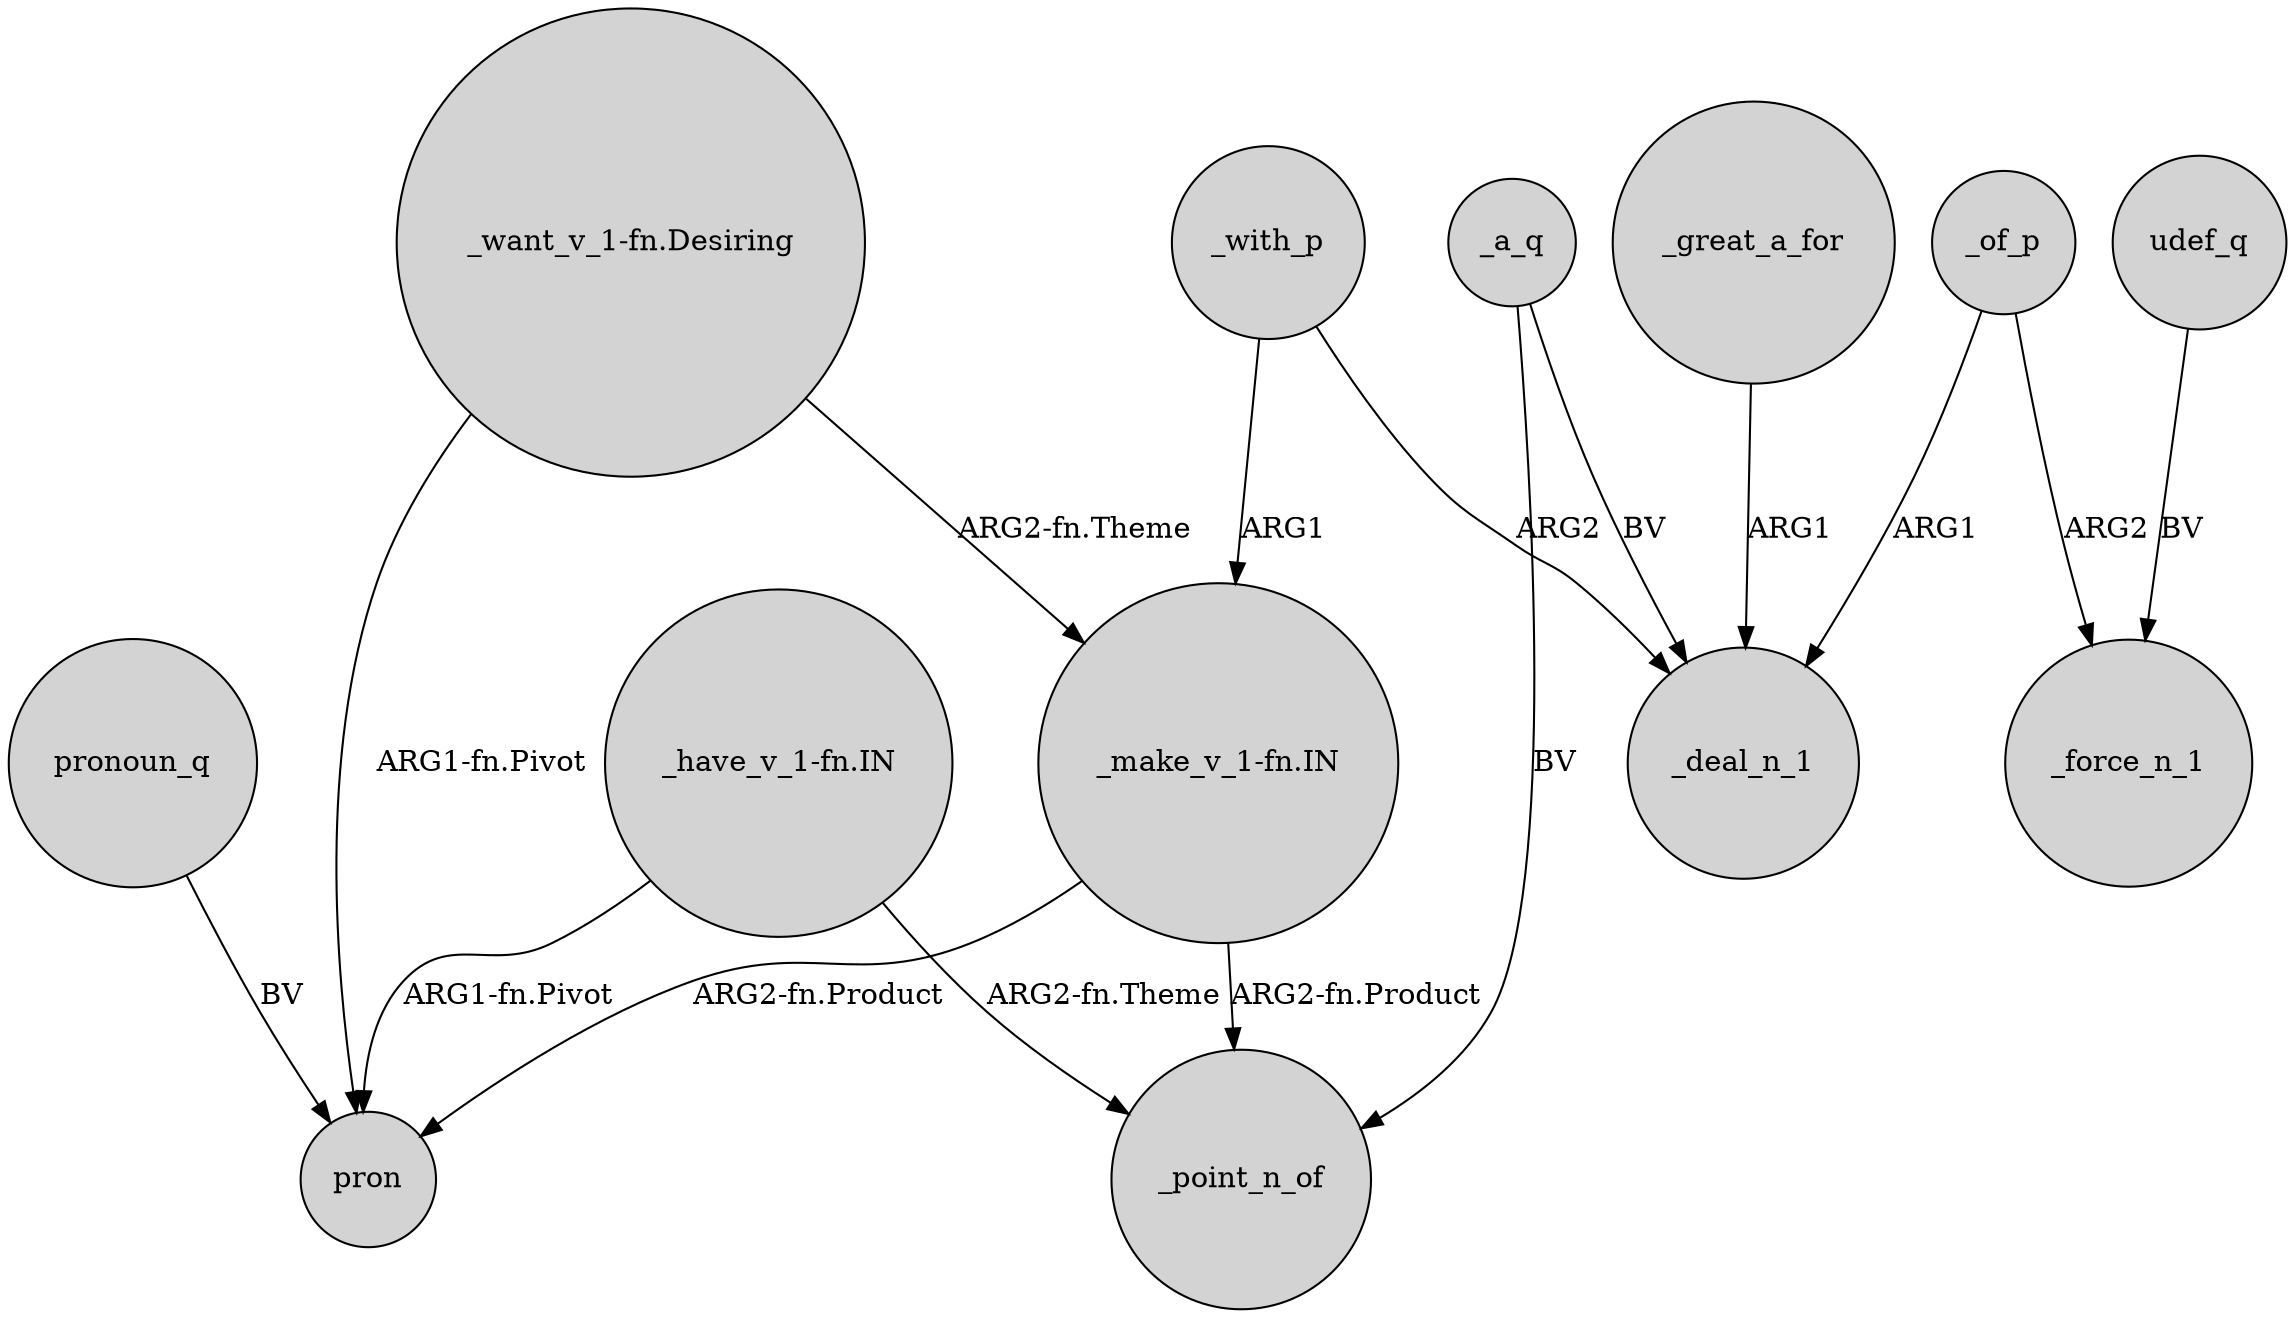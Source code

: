digraph {
	node [shape=circle style=filled]
	"_want_v_1-fn.Desiring" -> pron [label="ARG1-fn.Pivot"]
	_a_q -> _deal_n_1 [label=BV]
	"_make_v_1-fn.IN" -> _point_n_of [label="ARG2-fn.Product"]
	udef_q -> _force_n_1 [label=BV]
	"_make_v_1-fn.IN" -> pron [label="ARG2-fn.Product"]
	_with_p -> "_make_v_1-fn.IN" [label=ARG1]
	_with_p -> _deal_n_1 [label=ARG2]
	"_have_v_1-fn.IN" -> pron [label="ARG1-fn.Pivot"]
	"_have_v_1-fn.IN" -> _point_n_of [label="ARG2-fn.Theme"]
	_of_p -> _force_n_1 [label=ARG2]
	_a_q -> _point_n_of [label=BV]
	"_want_v_1-fn.Desiring" -> "_make_v_1-fn.IN" [label="ARG2-fn.Theme"]
	_great_a_for -> _deal_n_1 [label=ARG1]
	_of_p -> _deal_n_1 [label=ARG1]
	pronoun_q -> pron [label=BV]
}
